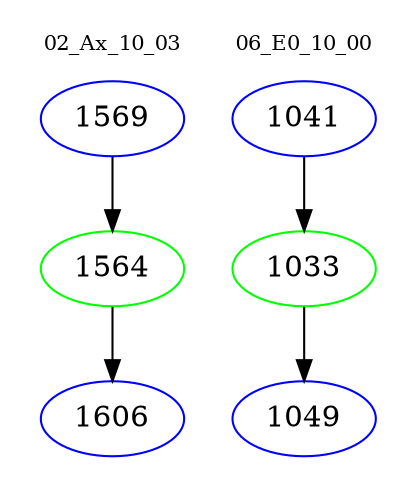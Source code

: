 digraph{
subgraph cluster_0 {
color = white
label = "02_Ax_10_03";
fontsize=10;
T0_1569 [label="1569", color="blue"]
T0_1569 -> T0_1564 [color="black"]
T0_1564 [label="1564", color="green"]
T0_1564 -> T0_1606 [color="black"]
T0_1606 [label="1606", color="blue"]
}
subgraph cluster_1 {
color = white
label = "06_E0_10_00";
fontsize=10;
T1_1041 [label="1041", color="blue"]
T1_1041 -> T1_1033 [color="black"]
T1_1033 [label="1033", color="green"]
T1_1033 -> T1_1049 [color="black"]
T1_1049 [label="1049", color="blue"]
}
}
